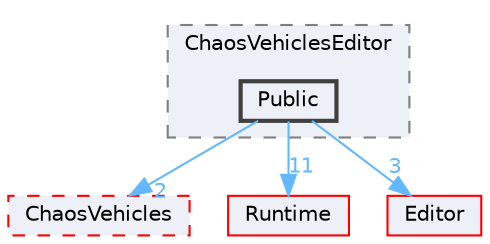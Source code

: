 digraph "Public"
{
 // INTERACTIVE_SVG=YES
 // LATEX_PDF_SIZE
  bgcolor="transparent";
  edge [fontname=Helvetica,fontsize=10,labelfontname=Helvetica,labelfontsize=10];
  node [fontname=Helvetica,fontsize=10,shape=box,height=0.2,width=0.4];
  compound=true
  subgraph clusterdir_6a32b34b74ca65847afa2d36d95bf409 {
    graph [ bgcolor="#edf0f7", pencolor="grey50", label="ChaosVehiclesEditor", fontname=Helvetica,fontsize=10 style="filled,dashed", URL="dir_6a32b34b74ca65847afa2d36d95bf409.html",tooltip=""]
  dir_4909f4e2336c6b6f0ed232c0863c1642 [label="Public", fillcolor="#edf0f7", color="grey25", style="filled,bold", URL="dir_4909f4e2336c6b6f0ed232c0863c1642.html",tooltip=""];
  }
  dir_245e4481f68e06f7a7d463910ecae29a [label="ChaosVehicles", fillcolor="#edf0f7", color="red", style="filled,dashed", URL="dir_245e4481f68e06f7a7d463910ecae29a.html",tooltip=""];
  dir_7536b172fbd480bfd146a1b1acd6856b [label="Runtime", fillcolor="#edf0f7", color="red", style="filled", URL="dir_7536b172fbd480bfd146a1b1acd6856b.html",tooltip=""];
  dir_b26507eead720464ba2ac6bbc6dcec5f [label="Editor", fillcolor="#edf0f7", color="red", style="filled", URL="dir_b26507eead720464ba2ac6bbc6dcec5f.html",tooltip=""];
  dir_4909f4e2336c6b6f0ed232c0863c1642->dir_245e4481f68e06f7a7d463910ecae29a [headlabel="2", labeldistance=1.5 headhref="dir_000810_000168.html" href="dir_000810_000168.html" color="steelblue1" fontcolor="steelblue1"];
  dir_4909f4e2336c6b6f0ed232c0863c1642->dir_7536b172fbd480bfd146a1b1acd6856b [headlabel="11", labeldistance=1.5 headhref="dir_000810_000984.html" href="dir_000810_000984.html" color="steelblue1" fontcolor="steelblue1"];
  dir_4909f4e2336c6b6f0ed232c0863c1642->dir_b26507eead720464ba2ac6bbc6dcec5f [headlabel="3", labeldistance=1.5 headhref="dir_000810_000357.html" href="dir_000810_000357.html" color="steelblue1" fontcolor="steelblue1"];
}
